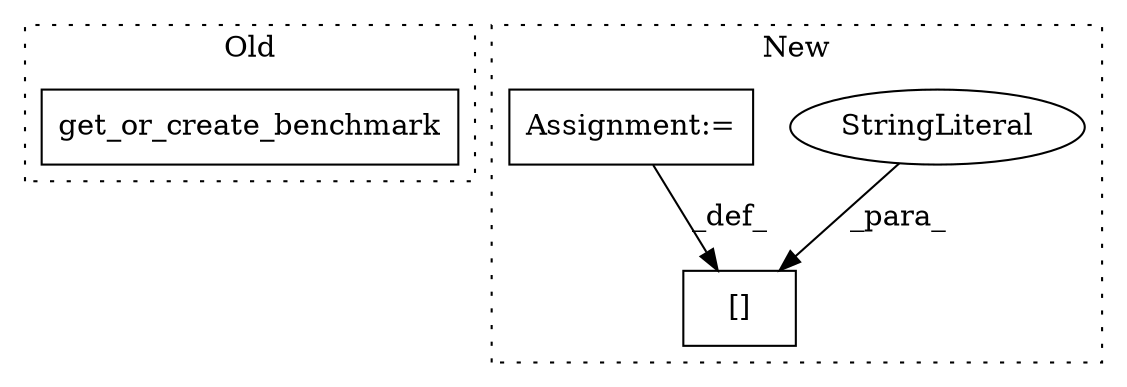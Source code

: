digraph G {
subgraph cluster0 {
1 [label="get_or_create_benchmark" a="32" s="1997,2236" l="24,1" shape="box"];
label = "Old";
style="dotted";
}
subgraph cluster1 {
2 [label="[]" a="2" s="1975,2004" l="20,1" shape="box"];
3 [label="StringLiteral" a="45" s="1995" l="9" shape="ellipse"];
4 [label="Assignment:=" a="7" s="2005" l="1" shape="box"];
label = "New";
style="dotted";
}
3 -> 2 [label="_para_"];
4 -> 2 [label="_def_"];
}